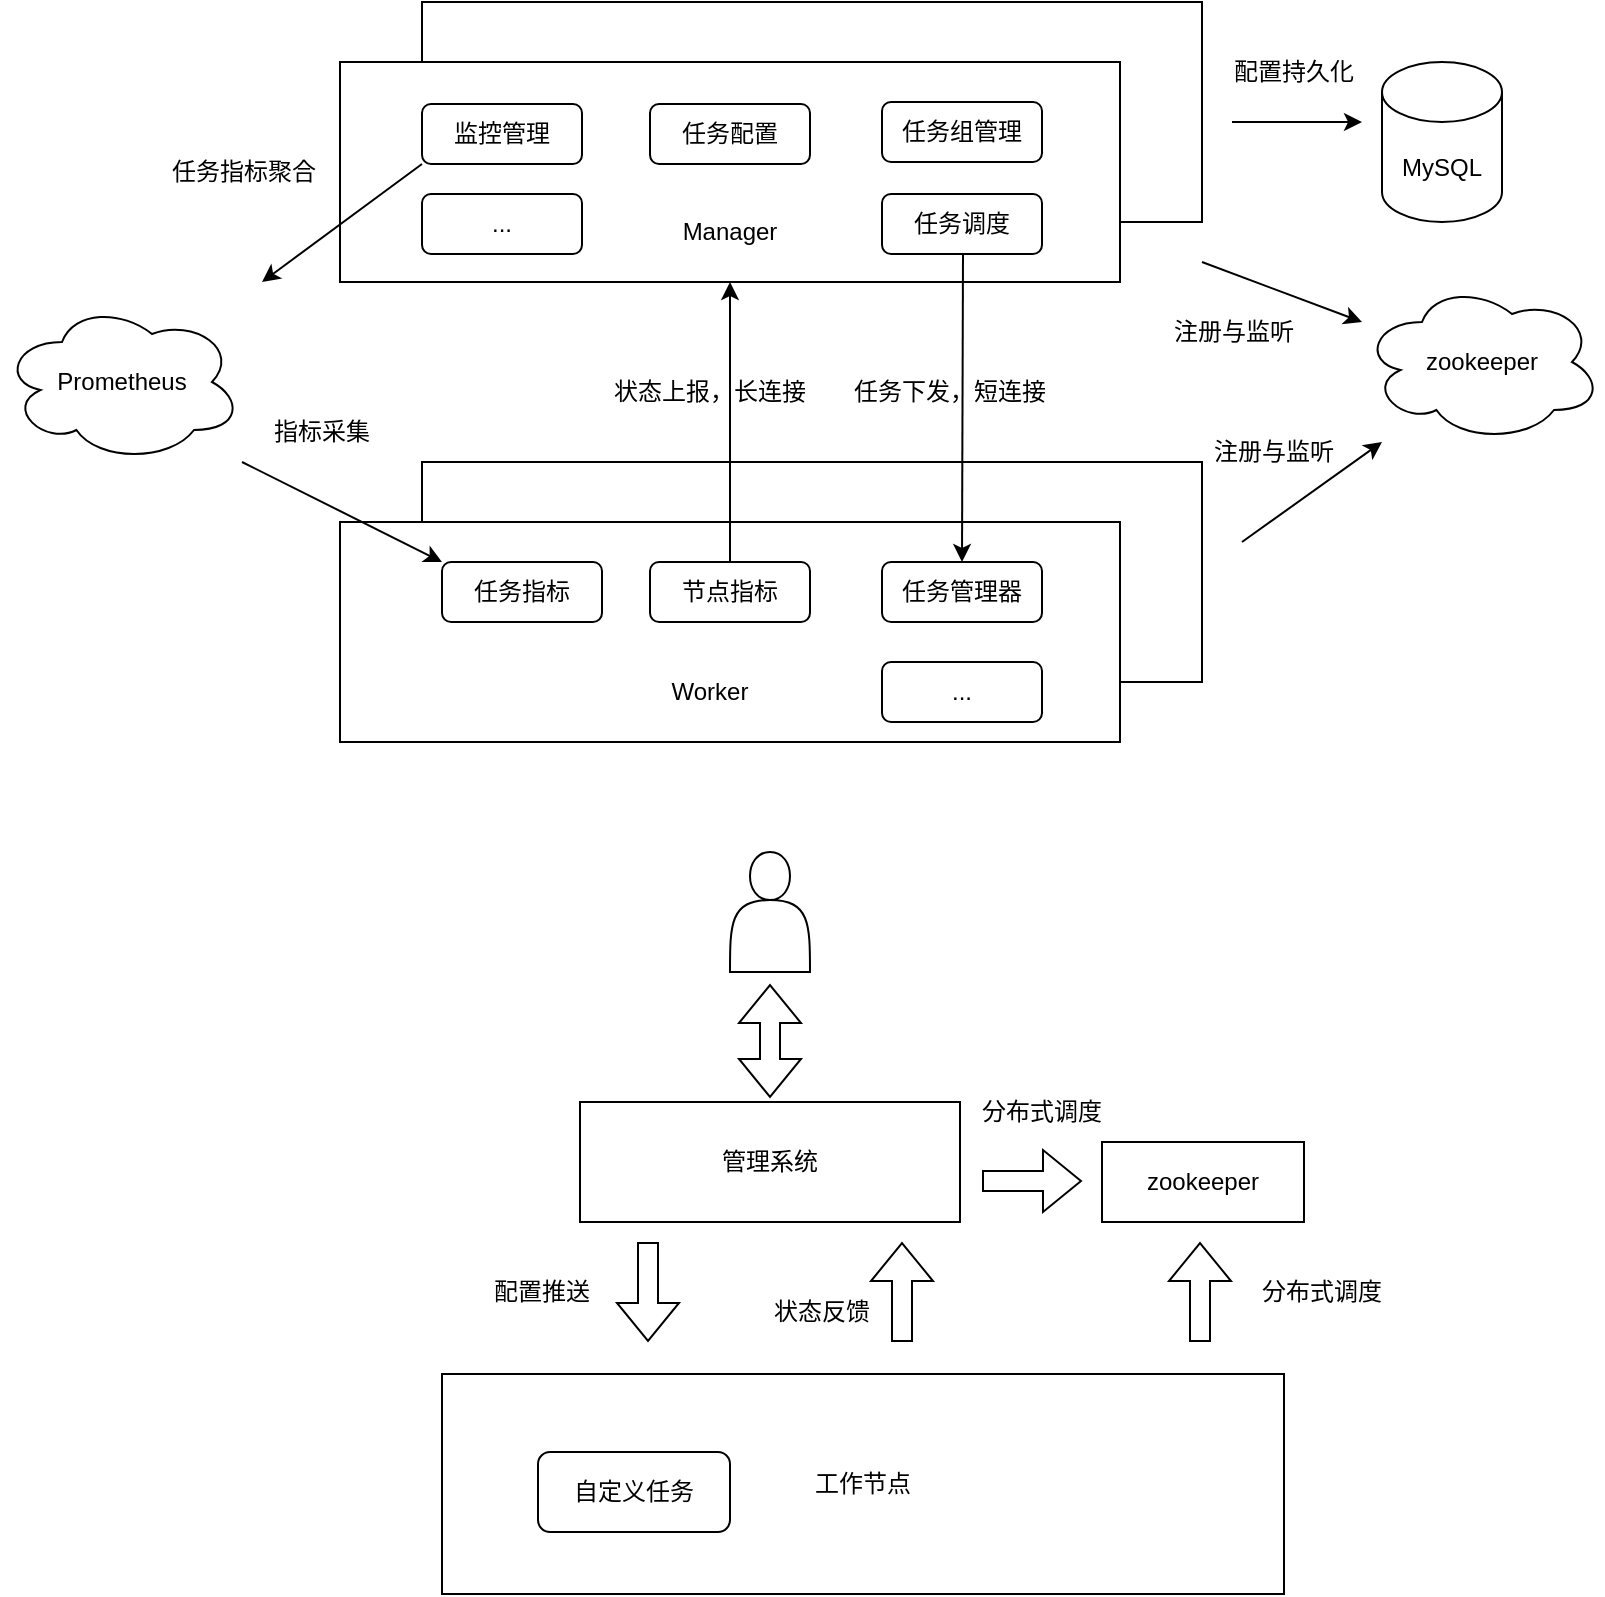 <mxfile version="21.6.5" type="github">
  <diagram name="第 1 页" id="Mj50NcLn-KxzZ4JTwbGV">
    <mxGraphModel dx="1119" dy="683" grid="0" gridSize="10" guides="1" tooltips="1" connect="1" arrows="1" fold="1" page="1" pageScale="1" pageWidth="827" pageHeight="5000" math="0" shadow="0">
      <root>
        <mxCell id="0" />
        <mxCell id="1" parent="0" />
        <mxCell id="rCOgiok4J5ZEr_1-BvgC-1" value="" style="rounded=0;whiteSpace=wrap;html=1;" parent="1" vertex="1">
          <mxGeometry x="230" y="120" width="390" height="110" as="geometry" />
        </mxCell>
        <mxCell id="rCOgiok4J5ZEr_1-BvgC-2" value="" style="rounded=0;whiteSpace=wrap;html=1;" parent="1" vertex="1">
          <mxGeometry x="189" y="150" width="390" height="110" as="geometry" />
        </mxCell>
        <mxCell id="rCOgiok4J5ZEr_1-BvgC-3" value="MySQL" style="shape=cylinder3;whiteSpace=wrap;html=1;boundedLbl=1;backgroundOutline=1;size=15;" parent="1" vertex="1">
          <mxGeometry x="710" y="150" width="60" height="80" as="geometry" />
        </mxCell>
        <mxCell id="rCOgiok4J5ZEr_1-BvgC-4" value="任务配置" style="rounded=1;whiteSpace=wrap;html=1;" parent="1" vertex="1">
          <mxGeometry x="344" y="171" width="80" height="30" as="geometry" />
        </mxCell>
        <mxCell id="rCOgiok4J5ZEr_1-BvgC-5" value="任务组管理" style="rounded=1;whiteSpace=wrap;html=1;" parent="1" vertex="1">
          <mxGeometry x="460" y="170" width="80" height="30" as="geometry" />
        </mxCell>
        <mxCell id="rCOgiok4J5ZEr_1-BvgC-6" value="任务调度" style="rounded=1;whiteSpace=wrap;html=1;" parent="1" vertex="1">
          <mxGeometry x="460" y="216" width="80" height="30" as="geometry" />
        </mxCell>
        <mxCell id="rCOgiok4J5ZEr_1-BvgC-7" value="Manager" style="text;html=1;strokeColor=none;fillColor=none;align=center;verticalAlign=middle;whiteSpace=wrap;rounded=0;" parent="1" vertex="1">
          <mxGeometry x="354" y="220" width="60" height="30" as="geometry" />
        </mxCell>
        <mxCell id="rCOgiok4J5ZEr_1-BvgC-8" value="监控管理" style="rounded=1;whiteSpace=wrap;html=1;" parent="1" vertex="1">
          <mxGeometry x="230" y="171" width="80" height="30" as="geometry" />
        </mxCell>
        <mxCell id="rCOgiok4J5ZEr_1-BvgC-9" value="" style="rounded=0;whiteSpace=wrap;html=1;" parent="1" vertex="1">
          <mxGeometry x="230" y="350" width="390" height="110" as="geometry" />
        </mxCell>
        <mxCell id="rCOgiok4J5ZEr_1-BvgC-10" value="" style="rounded=0;whiteSpace=wrap;html=1;" parent="1" vertex="1">
          <mxGeometry x="189" y="380" width="390" height="110" as="geometry" />
        </mxCell>
        <mxCell id="rCOgiok4J5ZEr_1-BvgC-11" value="zookeeper" style="ellipse;shape=cloud;whiteSpace=wrap;html=1;" parent="1" vertex="1">
          <mxGeometry x="700" y="260" width="120" height="80" as="geometry" />
        </mxCell>
        <mxCell id="rCOgiok4J5ZEr_1-BvgC-14" value="" style="endArrow=classic;html=1;rounded=0;" parent="1" edge="1">
          <mxGeometry width="50" height="50" relative="1" as="geometry">
            <mxPoint x="620" y="250" as="sourcePoint" />
            <mxPoint x="700" y="280" as="targetPoint" />
          </mxGeometry>
        </mxCell>
        <mxCell id="rCOgiok4J5ZEr_1-BvgC-16" value="" style="endArrow=classic;html=1;rounded=0;" parent="1" edge="1">
          <mxGeometry width="50" height="50" relative="1" as="geometry">
            <mxPoint x="640" y="390" as="sourcePoint" />
            <mxPoint x="710" y="340" as="targetPoint" />
          </mxGeometry>
        </mxCell>
        <mxCell id="rCOgiok4J5ZEr_1-BvgC-17" value="注册与监听" style="text;strokeColor=none;fillColor=none;align=left;verticalAlign=middle;spacingLeft=4;spacingRight=4;overflow=hidden;points=[[0,0.5],[1,0.5]];portConstraint=eastwest;rotatable=0;whiteSpace=wrap;html=1;" parent="1" vertex="1">
          <mxGeometry x="600" y="270" width="80" height="30" as="geometry" />
        </mxCell>
        <mxCell id="rCOgiok4J5ZEr_1-BvgC-18" value="注册与监听" style="text;strokeColor=none;fillColor=none;align=left;verticalAlign=middle;spacingLeft=4;spacingRight=4;overflow=hidden;points=[[0,0.5],[1,0.5]];portConstraint=eastwest;rotatable=0;whiteSpace=wrap;html=1;" parent="1" vertex="1">
          <mxGeometry x="620" y="330" width="80" height="30" as="geometry" />
        </mxCell>
        <mxCell id="rCOgiok4J5ZEr_1-BvgC-19" value="" style="endArrow=classic;html=1;rounded=0;" parent="1" edge="1">
          <mxGeometry width="50" height="50" relative="1" as="geometry">
            <mxPoint x="635" y="180" as="sourcePoint" />
            <mxPoint x="700" y="180" as="targetPoint" />
          </mxGeometry>
        </mxCell>
        <mxCell id="rCOgiok4J5ZEr_1-BvgC-20" value="配置持久化" style="text;strokeColor=none;fillColor=none;align=left;verticalAlign=middle;spacingLeft=4;spacingRight=4;overflow=hidden;points=[[0,0.5],[1,0.5]];portConstraint=eastwest;rotatable=0;whiteSpace=wrap;html=1;" parent="1" vertex="1">
          <mxGeometry x="630" y="140" width="80" height="30" as="geometry" />
        </mxCell>
        <mxCell id="rCOgiok4J5ZEr_1-BvgC-21" value="任务指标" style="rounded=1;whiteSpace=wrap;html=1;" parent="1" vertex="1">
          <mxGeometry x="240" y="400" width="80" height="30" as="geometry" />
        </mxCell>
        <mxCell id="rCOgiok4J5ZEr_1-BvgC-22" value="任务管理器" style="rounded=1;whiteSpace=wrap;html=1;" parent="1" vertex="1">
          <mxGeometry x="460" y="400" width="80" height="30" as="geometry" />
        </mxCell>
        <mxCell id="rCOgiok4J5ZEr_1-BvgC-23" value="" style="endArrow=classic;html=1;rounded=0;entryX=0.5;entryY=0;entryDx=0;entryDy=0;" parent="1" target="rCOgiok4J5ZEr_1-BvgC-22" edge="1">
          <mxGeometry width="50" height="50" relative="1" as="geometry">
            <mxPoint x="500.5" y="246" as="sourcePoint" />
            <mxPoint x="500" y="306" as="targetPoint" />
          </mxGeometry>
        </mxCell>
        <mxCell id="rCOgiok4J5ZEr_1-BvgC-24" value="节点指标" style="rounded=1;whiteSpace=wrap;html=1;" parent="1" vertex="1">
          <mxGeometry x="344" y="400" width="80" height="30" as="geometry" />
        </mxCell>
        <mxCell id="rCOgiok4J5ZEr_1-BvgC-25" value="Worker" style="text;html=1;strokeColor=none;fillColor=none;align=center;verticalAlign=middle;whiteSpace=wrap;rounded=0;" parent="1" vertex="1">
          <mxGeometry x="344" y="450" width="60" height="30" as="geometry" />
        </mxCell>
        <mxCell id="rCOgiok4J5ZEr_1-BvgC-26" value="" style="endArrow=none;html=1;rounded=0;startArrow=classic;startFill=1;endFill=0;entryX=0.5;entryY=0;entryDx=0;entryDy=0;exitX=0.5;exitY=1;exitDx=0;exitDy=0;" parent="1" source="rCOgiok4J5ZEr_1-BvgC-2" target="rCOgiok4J5ZEr_1-BvgC-24" edge="1">
          <mxGeometry width="50" height="50" relative="1" as="geometry">
            <mxPoint x="384" y="330" as="sourcePoint" />
            <mxPoint x="383.5" y="320" as="targetPoint" />
          </mxGeometry>
        </mxCell>
        <mxCell id="rCOgiok4J5ZEr_1-BvgC-29" value="任务下发，短连接" style="text;strokeColor=none;fillColor=none;align=left;verticalAlign=middle;spacingLeft=4;spacingRight=4;overflow=hidden;points=[[0,0.5],[1,0.5]];portConstraint=eastwest;rotatable=0;whiteSpace=wrap;html=1;" parent="1" vertex="1">
          <mxGeometry x="440" y="300" width="130" height="30" as="geometry" />
        </mxCell>
        <mxCell id="rCOgiok4J5ZEr_1-BvgC-30" value="状态上报，长连接" style="text;strokeColor=none;fillColor=none;align=left;verticalAlign=middle;spacingLeft=4;spacingRight=4;overflow=hidden;points=[[0,0.5],[1,0.5]];portConstraint=eastwest;rotatable=0;whiteSpace=wrap;html=1;" parent="1" vertex="1">
          <mxGeometry x="320" y="300" width="130" height="30" as="geometry" />
        </mxCell>
        <mxCell id="rCOgiok4J5ZEr_1-BvgC-31" value="Prometheus" style="ellipse;shape=cloud;whiteSpace=wrap;html=1;" parent="1" vertex="1">
          <mxGeometry x="20" y="270" width="120" height="80" as="geometry" />
        </mxCell>
        <mxCell id="rCOgiok4J5ZEr_1-BvgC-32" value="" style="endArrow=classic;html=1;rounded=0;entryX=0;entryY=0;entryDx=0;entryDy=0;" parent="1" target="rCOgiok4J5ZEr_1-BvgC-21" edge="1">
          <mxGeometry width="50" height="50" relative="1" as="geometry">
            <mxPoint x="140" y="350" as="sourcePoint" />
            <mxPoint x="150" y="460" as="targetPoint" />
          </mxGeometry>
        </mxCell>
        <mxCell id="rCOgiok4J5ZEr_1-BvgC-33" value="指标采集" style="text;strokeColor=none;fillColor=none;align=left;verticalAlign=middle;spacingLeft=4;spacingRight=4;overflow=hidden;points=[[0,0.5],[1,0.5]];portConstraint=eastwest;rotatable=0;whiteSpace=wrap;html=1;" parent="1" vertex="1">
          <mxGeometry x="150" y="320" width="80" height="30" as="geometry" />
        </mxCell>
        <mxCell id="rCOgiok4J5ZEr_1-BvgC-34" value="" style="endArrow=none;html=1;rounded=0;entryX=0;entryY=1;entryDx=0;entryDy=0;startArrow=classic;startFill=1;endFill=0;" parent="1" target="rCOgiok4J5ZEr_1-BvgC-8" edge="1">
          <mxGeometry width="50" height="50" relative="1" as="geometry">
            <mxPoint x="150" y="260" as="sourcePoint" />
            <mxPoint x="130" y="210" as="targetPoint" />
          </mxGeometry>
        </mxCell>
        <mxCell id="rCOgiok4J5ZEr_1-BvgC-35" value="..." style="rounded=1;whiteSpace=wrap;html=1;" parent="1" vertex="1">
          <mxGeometry x="460" y="450" width="80" height="30" as="geometry" />
        </mxCell>
        <mxCell id="rCOgiok4J5ZEr_1-BvgC-36" value="任务指标聚合" style="text;strokeColor=none;fillColor=none;align=left;verticalAlign=middle;spacingLeft=4;spacingRight=4;overflow=hidden;points=[[0,0.5],[1,0.5]];portConstraint=eastwest;rotatable=0;whiteSpace=wrap;html=1;" parent="1" vertex="1">
          <mxGeometry x="99" y="190" width="90" height="30" as="geometry" />
        </mxCell>
        <mxCell id="rCOgiok4J5ZEr_1-BvgC-37" value="..." style="rounded=1;whiteSpace=wrap;html=1;" parent="1" vertex="1">
          <mxGeometry x="230" y="216" width="80" height="30" as="geometry" />
        </mxCell>
        <mxCell id="Ejzs0AtDU_nj2CJGjYnv-1" value="" style="shape=actor;whiteSpace=wrap;html=1;" vertex="1" parent="1">
          <mxGeometry x="384" y="545" width="40" height="60" as="geometry" />
        </mxCell>
        <mxCell id="Ejzs0AtDU_nj2CJGjYnv-2" value="管理系统" style="rounded=0;whiteSpace=wrap;html=1;" vertex="1" parent="1">
          <mxGeometry x="309" y="670" width="190" height="60" as="geometry" />
        </mxCell>
        <mxCell id="Ejzs0AtDU_nj2CJGjYnv-3" value="工作节点" style="rounded=0;whiteSpace=wrap;html=1;" vertex="1" parent="1">
          <mxGeometry x="240" y="806" width="421" height="110" as="geometry" />
        </mxCell>
        <mxCell id="Ejzs0AtDU_nj2CJGjYnv-4" value="" style="shape=flexArrow;endArrow=classic;html=1;rounded=0;" edge="1" parent="1">
          <mxGeometry width="50" height="50" relative="1" as="geometry">
            <mxPoint x="470" y="790" as="sourcePoint" />
            <mxPoint x="470" y="740" as="targetPoint" />
          </mxGeometry>
        </mxCell>
        <mxCell id="Ejzs0AtDU_nj2CJGjYnv-5" value="zookeeper" style="rounded=0;whiteSpace=wrap;html=1;" vertex="1" parent="1">
          <mxGeometry x="570" y="690" width="101" height="40" as="geometry" />
        </mxCell>
        <mxCell id="Ejzs0AtDU_nj2CJGjYnv-6" value="" style="shape=flexArrow;endArrow=classic;html=1;rounded=0;" edge="1" parent="1">
          <mxGeometry width="50" height="50" relative="1" as="geometry">
            <mxPoint x="343" y="740" as="sourcePoint" />
            <mxPoint x="343" y="790" as="targetPoint" />
          </mxGeometry>
        </mxCell>
        <mxCell id="Ejzs0AtDU_nj2CJGjYnv-7" value="配置推送" style="text;html=1;strokeColor=none;fillColor=none;align=center;verticalAlign=middle;whiteSpace=wrap;rounded=0;" vertex="1" parent="1">
          <mxGeometry x="260" y="750" width="60" height="30" as="geometry" />
        </mxCell>
        <mxCell id="Ejzs0AtDU_nj2CJGjYnv-9" value="自定义任务" style="rounded=1;whiteSpace=wrap;html=1;" vertex="1" parent="1">
          <mxGeometry x="288" y="845" width="96" height="40" as="geometry" />
        </mxCell>
        <mxCell id="Ejzs0AtDU_nj2CJGjYnv-10" value="" style="shape=flexArrow;endArrow=classic;html=1;rounded=0;" edge="1" parent="1">
          <mxGeometry width="50" height="50" relative="1" as="geometry">
            <mxPoint x="619" y="790" as="sourcePoint" />
            <mxPoint x="619" y="740" as="targetPoint" />
          </mxGeometry>
        </mxCell>
        <mxCell id="Ejzs0AtDU_nj2CJGjYnv-11" value="状态反馈" style="text;html=1;strokeColor=none;fillColor=none;align=center;verticalAlign=middle;whiteSpace=wrap;rounded=0;" vertex="1" parent="1">
          <mxGeometry x="400" y="760" width="60" height="30" as="geometry" />
        </mxCell>
        <mxCell id="Ejzs0AtDU_nj2CJGjYnv-12" value="分布式调度" style="text;html=1;strokeColor=none;fillColor=none;align=center;verticalAlign=middle;whiteSpace=wrap;rounded=0;" vertex="1" parent="1">
          <mxGeometry x="640" y="750" width="80" height="30" as="geometry" />
        </mxCell>
        <mxCell id="Ejzs0AtDU_nj2CJGjYnv-13" value="" style="shape=flexArrow;endArrow=classic;html=1;rounded=0;" edge="1" parent="1">
          <mxGeometry width="50" height="50" relative="1" as="geometry">
            <mxPoint x="510" y="709.5" as="sourcePoint" />
            <mxPoint x="560" y="709.5" as="targetPoint" />
          </mxGeometry>
        </mxCell>
        <mxCell id="Ejzs0AtDU_nj2CJGjYnv-14" value="分布式调度" style="text;html=1;strokeColor=none;fillColor=none;align=center;verticalAlign=middle;whiteSpace=wrap;rounded=0;" vertex="1" parent="1">
          <mxGeometry x="500" y="660" width="80" height="30" as="geometry" />
        </mxCell>
        <mxCell id="Ejzs0AtDU_nj2CJGjYnv-15" value="" style="shape=flexArrow;endArrow=classic;startArrow=classic;html=1;rounded=0;" edge="1" parent="1">
          <mxGeometry width="100" height="100" relative="1" as="geometry">
            <mxPoint x="404" y="668" as="sourcePoint" />
            <mxPoint x="404" y="611" as="targetPoint" />
          </mxGeometry>
        </mxCell>
      </root>
    </mxGraphModel>
  </diagram>
</mxfile>
